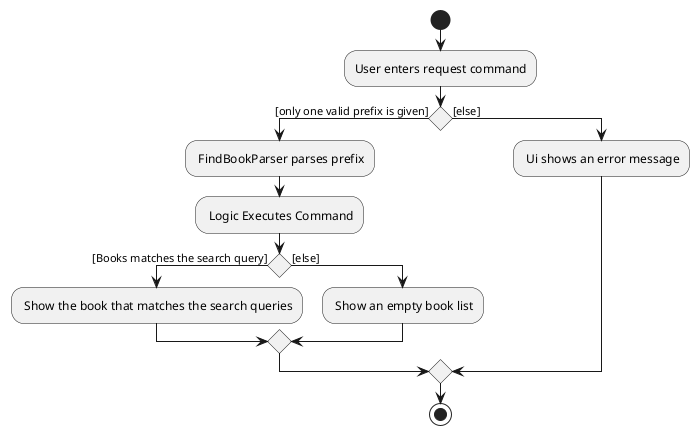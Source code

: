 @startuml
start
:User enters request command;
if () then ([only one valid prefix is given])
    : FindBookParser parses prefix;
        : Logic Executes Command;
    if () then ([Books matches the search query])
        : Show the book that matches the search queries;
    else ([else])
        : Show an empty book list;
    endif
else ([else])
    : Ui shows an error message;
endif
stop
@enduml

